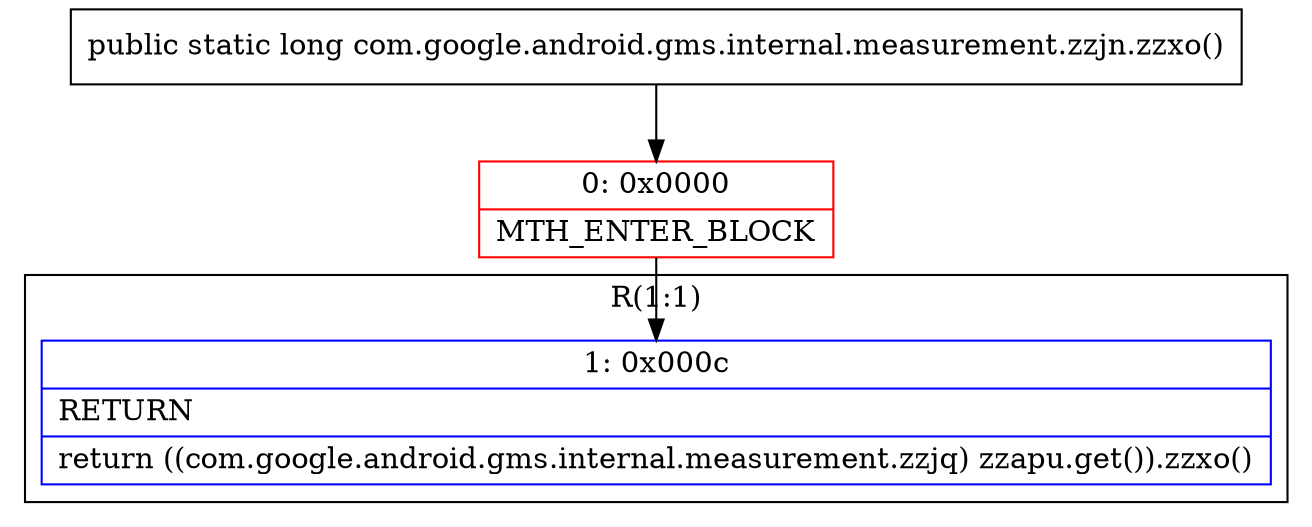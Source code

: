 digraph "CFG forcom.google.android.gms.internal.measurement.zzjn.zzxo()J" {
subgraph cluster_Region_1893041804 {
label = "R(1:1)";
node [shape=record,color=blue];
Node_1 [shape=record,label="{1\:\ 0x000c|RETURN\l|return ((com.google.android.gms.internal.measurement.zzjq) zzapu.get()).zzxo()\l}"];
}
Node_0 [shape=record,color=red,label="{0\:\ 0x0000|MTH_ENTER_BLOCK\l}"];
MethodNode[shape=record,label="{public static long com.google.android.gms.internal.measurement.zzjn.zzxo() }"];
MethodNode -> Node_0;
Node_0 -> Node_1;
}

